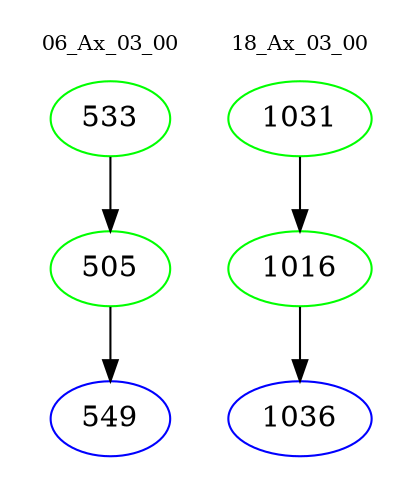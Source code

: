 digraph{
subgraph cluster_0 {
color = white
label = "06_Ax_03_00";
fontsize=10;
T0_533 [label="533", color="green"]
T0_533 -> T0_505 [color="black"]
T0_505 [label="505", color="green"]
T0_505 -> T0_549 [color="black"]
T0_549 [label="549", color="blue"]
}
subgraph cluster_1 {
color = white
label = "18_Ax_03_00";
fontsize=10;
T1_1031 [label="1031", color="green"]
T1_1031 -> T1_1016 [color="black"]
T1_1016 [label="1016", color="green"]
T1_1016 -> T1_1036 [color="black"]
T1_1036 [label="1036", color="blue"]
}
}
